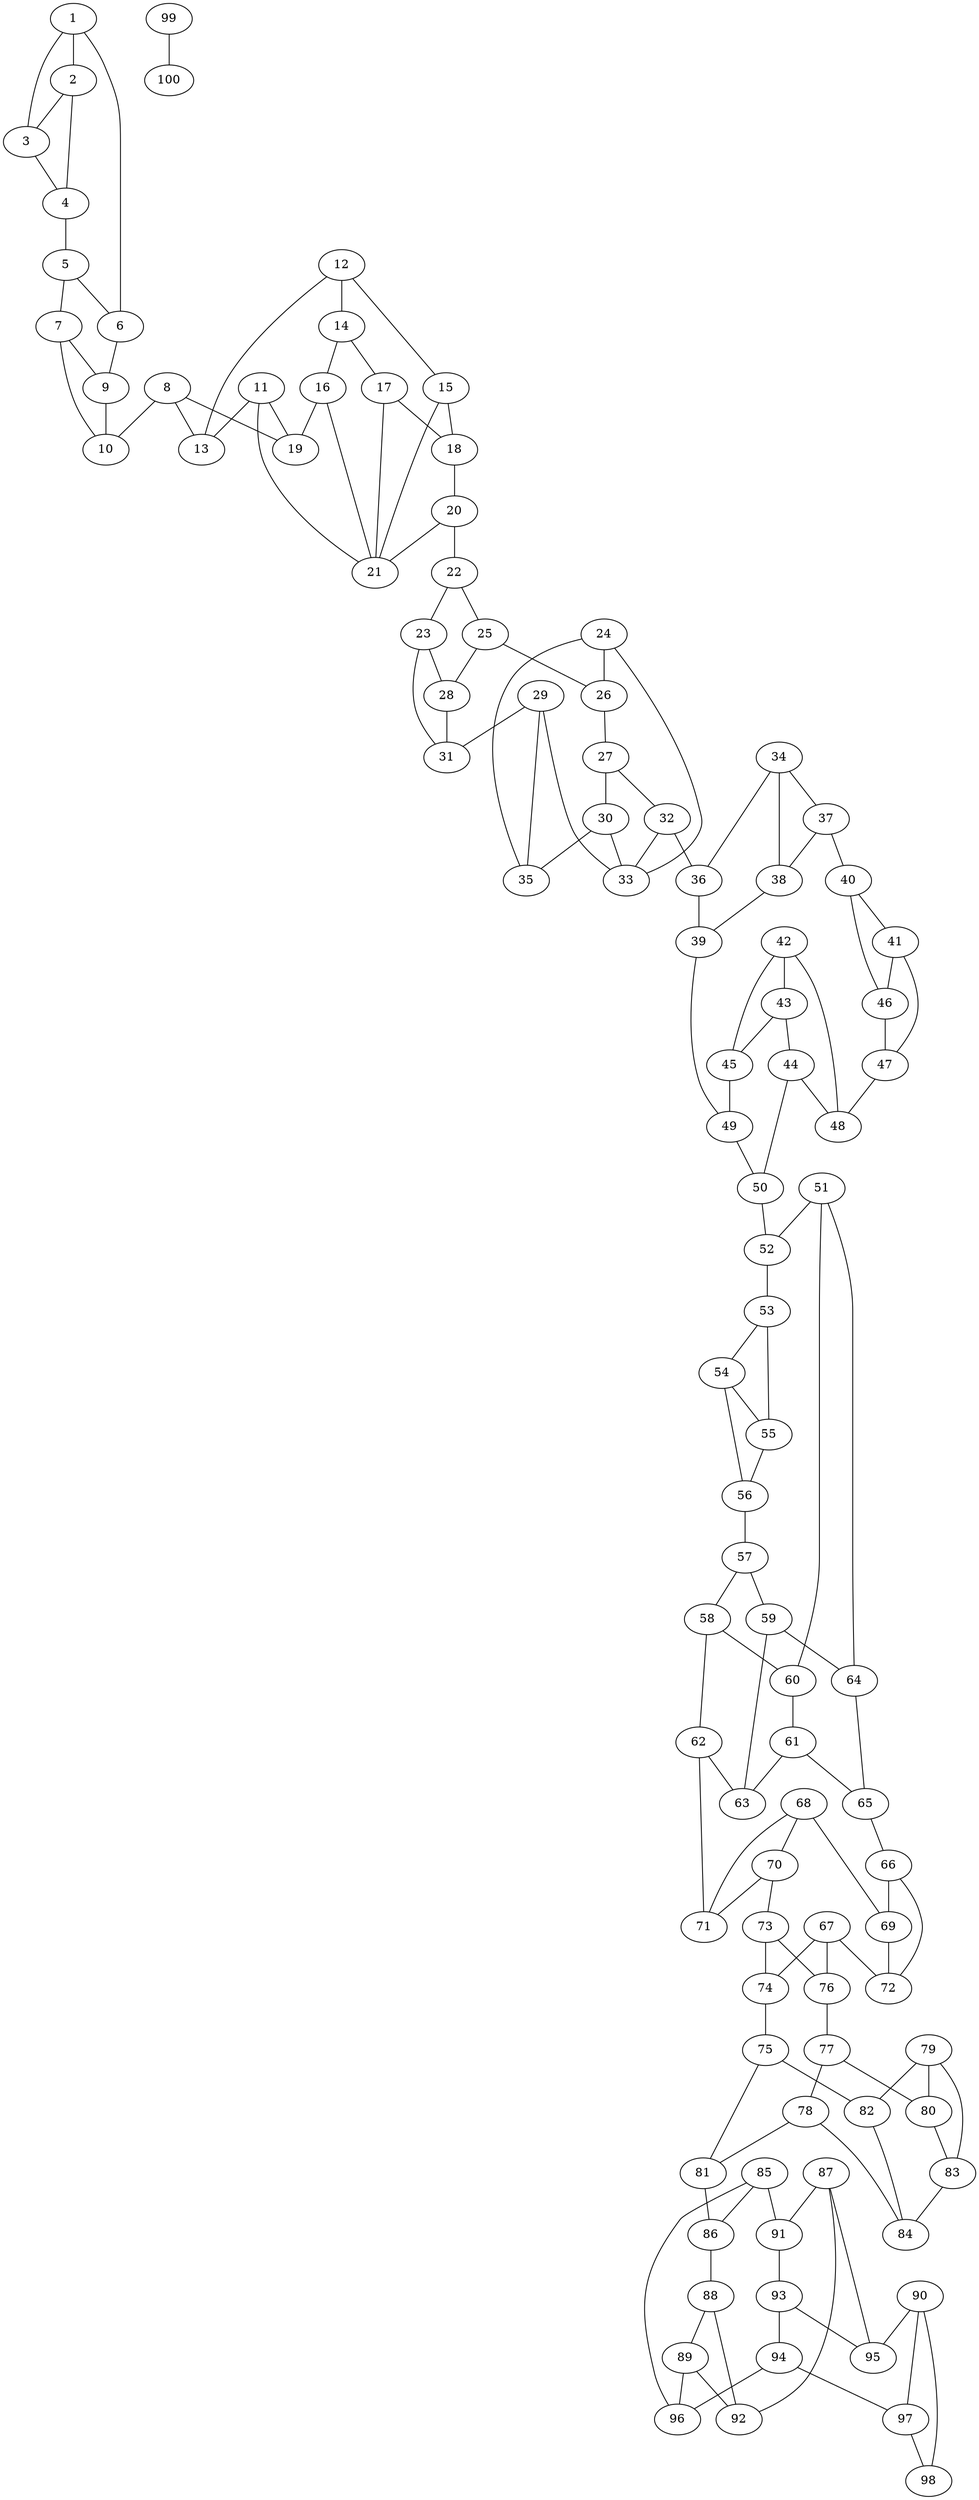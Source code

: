 graph grafoBarabasiAlbert{
1--2
1--3
2--3
2--4
3--4
4--5
1--6
5--6
5--7
6--9
7--9
7--10
8--10
9--10
8--13
11--13
12--13
12--14
12--15
14--16
14--17
15--18
17--18
8--19
11--19
16--19
18--20
11--21
15--21
16--21
17--21
20--21
20--22
22--23
22--25
24--26
25--26
26--27
23--28
25--28
27--30
23--31
28--31
29--31
27--32
24--33
29--33
30--33
32--33
24--35
29--35
30--35
32--36
34--36
34--37
34--38
37--38
36--39
38--39
37--40
40--41
42--43
43--44
42--45
43--45
40--46
41--46
41--47
46--47
42--48
44--48
47--48
39--49
45--49
44--50
49--50
50--52
51--52
52--53
53--54
53--55
54--55
54--56
55--56
56--57
57--58
57--59
51--60
58--60
60--61
58--62
59--63
61--63
62--63
51--64
59--64
61--65
64--65
65--66
66--69
68--69
68--70
62--71
68--71
70--71
66--72
67--72
69--72
70--73
67--74
73--74
74--75
67--76
73--76
76--77
77--78
77--80
79--80
75--81
78--81
75--82
79--82
79--83
80--83
78--84
82--84
83--84
81--86
85--86
86--88
88--89
85--91
87--91
87--92
88--92
89--92
91--93
93--94
87--95
90--95
93--95
85--96
89--96
94--96
90--97
94--97
90--98
97--98
99--100
}
